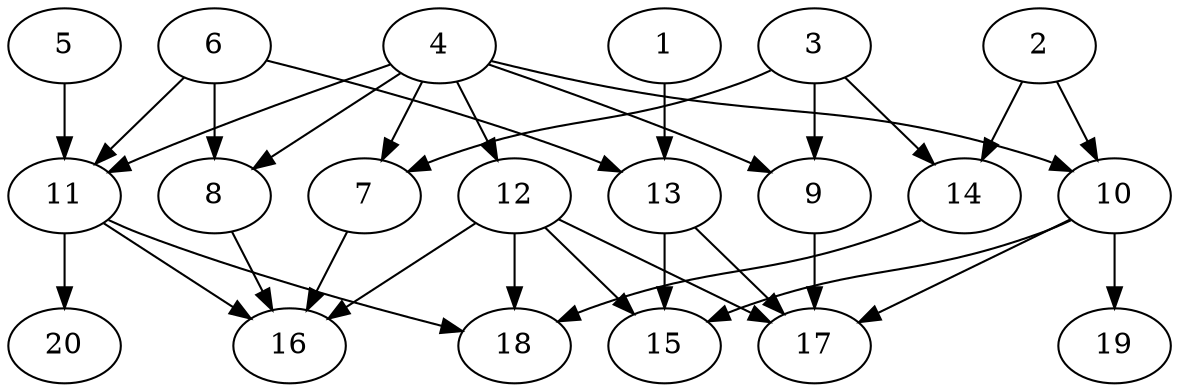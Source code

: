 // DAG automatically generated by daggen at Sat Jul 27 15:38:39 2019
// ./daggen --dot -n 20 --ccr 0.5 --fat 0.7 --regular 0.5 --density 0.4 --mindata 5242880 --maxdata 52428800 
digraph G {
  1 [size="84289536", alpha="0.14", expect_size="42144768"] 
  1 -> 13 [size ="42144768"]
  2 [size="98109440", alpha="0.08", expect_size="49054720"] 
  2 -> 10 [size ="49054720"]
  2 -> 14 [size ="49054720"]
  3 [size="91064320", alpha="0.10", expect_size="45532160"] 
  3 -> 7 [size ="45532160"]
  3 -> 9 [size ="45532160"]
  3 -> 14 [size ="45532160"]
  4 [size="73439232", alpha="0.09", expect_size="36719616"] 
  4 -> 7 [size ="36719616"]
  4 -> 8 [size ="36719616"]
  4 -> 9 [size ="36719616"]
  4 -> 10 [size ="36719616"]
  4 -> 11 [size ="36719616"]
  4 -> 12 [size ="36719616"]
  5 [size="103018496", alpha="0.10", expect_size="51509248"] 
  5 -> 11 [size ="51509248"]
  6 [size="43950080", alpha="0.09", expect_size="21975040"] 
  6 -> 8 [size ="21975040"]
  6 -> 11 [size ="21975040"]
  6 -> 13 [size ="21975040"]
  7 [size="49795072", alpha="0.17", expect_size="24897536"] 
  7 -> 16 [size ="24897536"]
  8 [size="40650752", alpha="0.05", expect_size="20325376"] 
  8 -> 16 [size ="20325376"]
  9 [size="51558400", alpha="0.06", expect_size="25779200"] 
  9 -> 17 [size ="25779200"]
  10 [size="64045056", alpha="0.17", expect_size="32022528"] 
  10 -> 15 [size ="32022528"]
  10 -> 17 [size ="32022528"]
  10 -> 19 [size ="32022528"]
  11 [size="28286976", alpha="0.05", expect_size="14143488"] 
  11 -> 16 [size ="14143488"]
  11 -> 18 [size ="14143488"]
  11 -> 20 [size ="14143488"]
  12 [size="92524544", alpha="0.06", expect_size="46262272"] 
  12 -> 15 [size ="46262272"]
  12 -> 16 [size ="46262272"]
  12 -> 17 [size ="46262272"]
  12 -> 18 [size ="46262272"]
  13 [size="37289984", alpha="0.18", expect_size="18644992"] 
  13 -> 15 [size ="18644992"]
  13 -> 17 [size ="18644992"]
  14 [size="82448384", alpha="0.14", expect_size="41224192"] 
  14 -> 18 [size ="41224192"]
  15 [size="31840256", alpha="0.17", expect_size="15920128"] 
  16 [size="77072384", alpha="0.04", expect_size="38536192"] 
  17 [size="23791616", alpha="0.20", expect_size="11895808"] 
  18 [size="104110080", alpha="0.14", expect_size="52055040"] 
  19 [size="32679936", alpha="0.11", expect_size="16339968"] 
  20 [size="63115264", alpha="0.14", expect_size="31557632"] 
}
